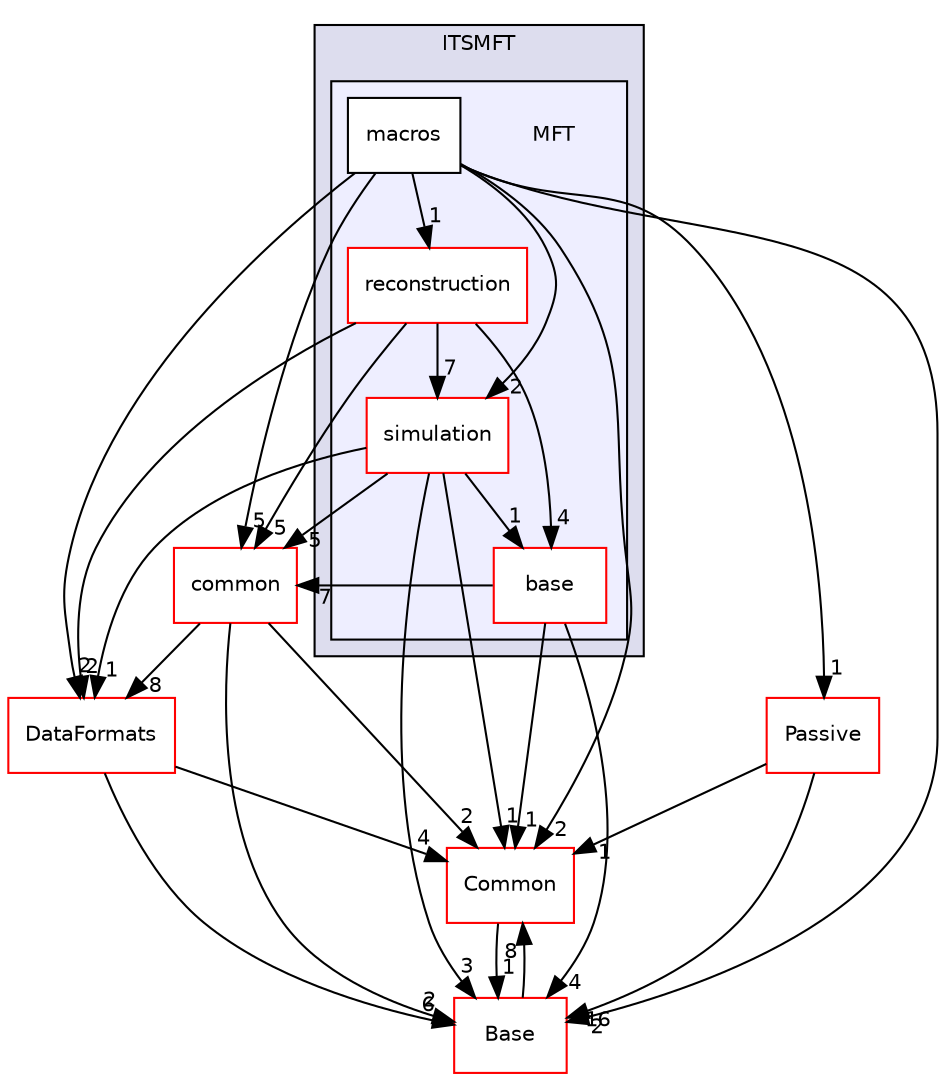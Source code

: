 digraph "/home/travis/build/AliceO2Group/AliceO2/Detectors/ITSMFT/MFT" {
  bgcolor=transparent;
  compound=true
  node [ fontsize="10", fontname="Helvetica"];
  edge [ labelfontsize="10", labelfontname="Helvetica"];
  subgraph clusterdir_1306292b77b40360479b729ac9ee7efe {
    graph [ bgcolor="#ddddee", pencolor="black", label="ITSMFT" fontname="Helvetica", fontsize="10", URL="dir_1306292b77b40360479b729ac9ee7efe.html"]
  subgraph clusterdir_f39d1cd569ca2d16022b762a0e4a53c8 {
    graph [ bgcolor="#eeeeff", pencolor="black", label="" URL="dir_f39d1cd569ca2d16022b762a0e4a53c8.html"];
    dir_f39d1cd569ca2d16022b762a0e4a53c8 [shape=plaintext label="MFT"];
    dir_7e732ae97f4f941436b6909b27d4da36 [shape=box label="base" color="red" fillcolor="white" style="filled" URL="dir_7e732ae97f4f941436b6909b27d4da36.html"];
    dir_5b6015b386f827cc0d1582f414a67114 [shape=box label="macros" color="black" fillcolor="white" style="filled" URL="dir_5b6015b386f827cc0d1582f414a67114.html"];
    dir_3d8e691f27a9a1a3f5b37028248bc44b [shape=box label="reconstruction" color="red" fillcolor="white" style="filled" URL="dir_3d8e691f27a9a1a3f5b37028248bc44b.html"];
    dir_a336bf94aab96007822cb34c9e2cb8a5 [shape=box label="simulation" color="red" fillcolor="white" style="filled" URL="dir_a336bf94aab96007822cb34c9e2cb8a5.html"];
  }
  }
  dir_4ab6b4cc6a7edbff49100e9123df213f [shape=box label="Common" color="red" URL="dir_4ab6b4cc6a7edbff49100e9123df213f.html"];
  dir_37c90836491b695b472bf98d1be8336b [shape=box label="Base" color="red" URL="dir_37c90836491b695b472bf98d1be8336b.html"];
  dir_85bf31a2e8d306e7598ffcb73f8df6bf [shape=box label="common" color="red" URL="dir_85bf31a2e8d306e7598ffcb73f8df6bf.html"];
  dir_f01815b857f9009bea48e2cb39492245 [shape=box label="Passive" color="red" URL="dir_f01815b857f9009bea48e2cb39492245.html"];
  dir_2171f7ec022c5423887b07c69b2f5b48 [shape=box label="DataFormats" color="red" URL="dir_2171f7ec022c5423887b07c69b2f5b48.html"];
  dir_3d8e691f27a9a1a3f5b37028248bc44b->dir_a336bf94aab96007822cb34c9e2cb8a5 [headlabel="7", labeldistance=1.5 headhref="dir_000122_000100.html"];
  dir_3d8e691f27a9a1a3f5b37028248bc44b->dir_85bf31a2e8d306e7598ffcb73f8df6bf [headlabel="5", labeldistance=1.5 headhref="dir_000122_000137.html"];
  dir_3d8e691f27a9a1a3f5b37028248bc44b->dir_7e732ae97f4f941436b6909b27d4da36 [headlabel="4", labeldistance=1.5 headhref="dir_000122_000082.html"];
  dir_3d8e691f27a9a1a3f5b37028248bc44b->dir_2171f7ec022c5423887b07c69b2f5b48 [headlabel="2", labeldistance=1.5 headhref="dir_000122_000043.html"];
  dir_4ab6b4cc6a7edbff49100e9123df213f->dir_37c90836491b695b472bf98d1be8336b [headlabel="1", labeldistance=1.5 headhref="dir_000016_000073.html"];
  dir_a336bf94aab96007822cb34c9e2cb8a5->dir_4ab6b4cc6a7edbff49100e9123df213f [headlabel="1", labeldistance=1.5 headhref="dir_000100_000016.html"];
  dir_a336bf94aab96007822cb34c9e2cb8a5->dir_37c90836491b695b472bf98d1be8336b [headlabel="3", labeldistance=1.5 headhref="dir_000100_000073.html"];
  dir_a336bf94aab96007822cb34c9e2cb8a5->dir_85bf31a2e8d306e7598ffcb73f8df6bf [headlabel="5", labeldistance=1.5 headhref="dir_000100_000137.html"];
  dir_a336bf94aab96007822cb34c9e2cb8a5->dir_7e732ae97f4f941436b6909b27d4da36 [headlabel="1", labeldistance=1.5 headhref="dir_000100_000082.html"];
  dir_a336bf94aab96007822cb34c9e2cb8a5->dir_2171f7ec022c5423887b07c69b2f5b48 [headlabel="1", labeldistance=1.5 headhref="dir_000100_000043.html"];
  dir_37c90836491b695b472bf98d1be8336b->dir_4ab6b4cc6a7edbff49100e9123df213f [headlabel="8", labeldistance=1.5 headhref="dir_000073_000016.html"];
  dir_85bf31a2e8d306e7598ffcb73f8df6bf->dir_4ab6b4cc6a7edbff49100e9123df213f [headlabel="2", labeldistance=1.5 headhref="dir_000137_000016.html"];
  dir_85bf31a2e8d306e7598ffcb73f8df6bf->dir_37c90836491b695b472bf98d1be8336b [headlabel="2", labeldistance=1.5 headhref="dir_000137_000073.html"];
  dir_85bf31a2e8d306e7598ffcb73f8df6bf->dir_2171f7ec022c5423887b07c69b2f5b48 [headlabel="8", labeldistance=1.5 headhref="dir_000137_000043.html"];
  dir_7e732ae97f4f941436b6909b27d4da36->dir_4ab6b4cc6a7edbff49100e9123df213f [headlabel="1", labeldistance=1.5 headhref="dir_000082_000016.html"];
  dir_7e732ae97f4f941436b6909b27d4da36->dir_37c90836491b695b472bf98d1be8336b [headlabel="4", labeldistance=1.5 headhref="dir_000082_000073.html"];
  dir_7e732ae97f4f941436b6909b27d4da36->dir_85bf31a2e8d306e7598ffcb73f8df6bf [headlabel="7", labeldistance=1.5 headhref="dir_000082_000137.html"];
  dir_f01815b857f9009bea48e2cb39492245->dir_4ab6b4cc6a7edbff49100e9123df213f [headlabel="1", labeldistance=1.5 headhref="dir_000197_000016.html"];
  dir_f01815b857f9009bea48e2cb39492245->dir_37c90836491b695b472bf98d1be8336b [headlabel="16", labeldistance=1.5 headhref="dir_000197_000073.html"];
  dir_5b6015b386f827cc0d1582f414a67114->dir_3d8e691f27a9a1a3f5b37028248bc44b [headlabel="1", labeldistance=1.5 headhref="dir_000179_000122.html"];
  dir_5b6015b386f827cc0d1582f414a67114->dir_4ab6b4cc6a7edbff49100e9123df213f [headlabel="2", labeldistance=1.5 headhref="dir_000179_000016.html"];
  dir_5b6015b386f827cc0d1582f414a67114->dir_a336bf94aab96007822cb34c9e2cb8a5 [headlabel="2", labeldistance=1.5 headhref="dir_000179_000100.html"];
  dir_5b6015b386f827cc0d1582f414a67114->dir_37c90836491b695b472bf98d1be8336b [headlabel="2", labeldistance=1.5 headhref="dir_000179_000073.html"];
  dir_5b6015b386f827cc0d1582f414a67114->dir_85bf31a2e8d306e7598ffcb73f8df6bf [headlabel="5", labeldistance=1.5 headhref="dir_000179_000137.html"];
  dir_5b6015b386f827cc0d1582f414a67114->dir_f01815b857f9009bea48e2cb39492245 [headlabel="1", labeldistance=1.5 headhref="dir_000179_000197.html"];
  dir_5b6015b386f827cc0d1582f414a67114->dir_2171f7ec022c5423887b07c69b2f5b48 [headlabel="2", labeldistance=1.5 headhref="dir_000179_000043.html"];
  dir_2171f7ec022c5423887b07c69b2f5b48->dir_4ab6b4cc6a7edbff49100e9123df213f [headlabel="4", labeldistance=1.5 headhref="dir_000043_000016.html"];
  dir_2171f7ec022c5423887b07c69b2f5b48->dir_37c90836491b695b472bf98d1be8336b [headlabel="6", labeldistance=1.5 headhref="dir_000043_000073.html"];
}
